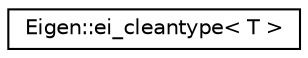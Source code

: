 digraph "Graphical Class Hierarchy"
{
  edge [fontname="Helvetica",fontsize="10",labelfontname="Helvetica",labelfontsize="10"];
  node [fontname="Helvetica",fontsize="10",shape=record];
  rankdir="LR";
  Node1 [label="Eigen::ei_cleantype\< T \>",height=0.2,width=0.4,color="black", fillcolor="white", style="filled",URL="$struct_eigen_1_1ei__cleantype.html"];
}
